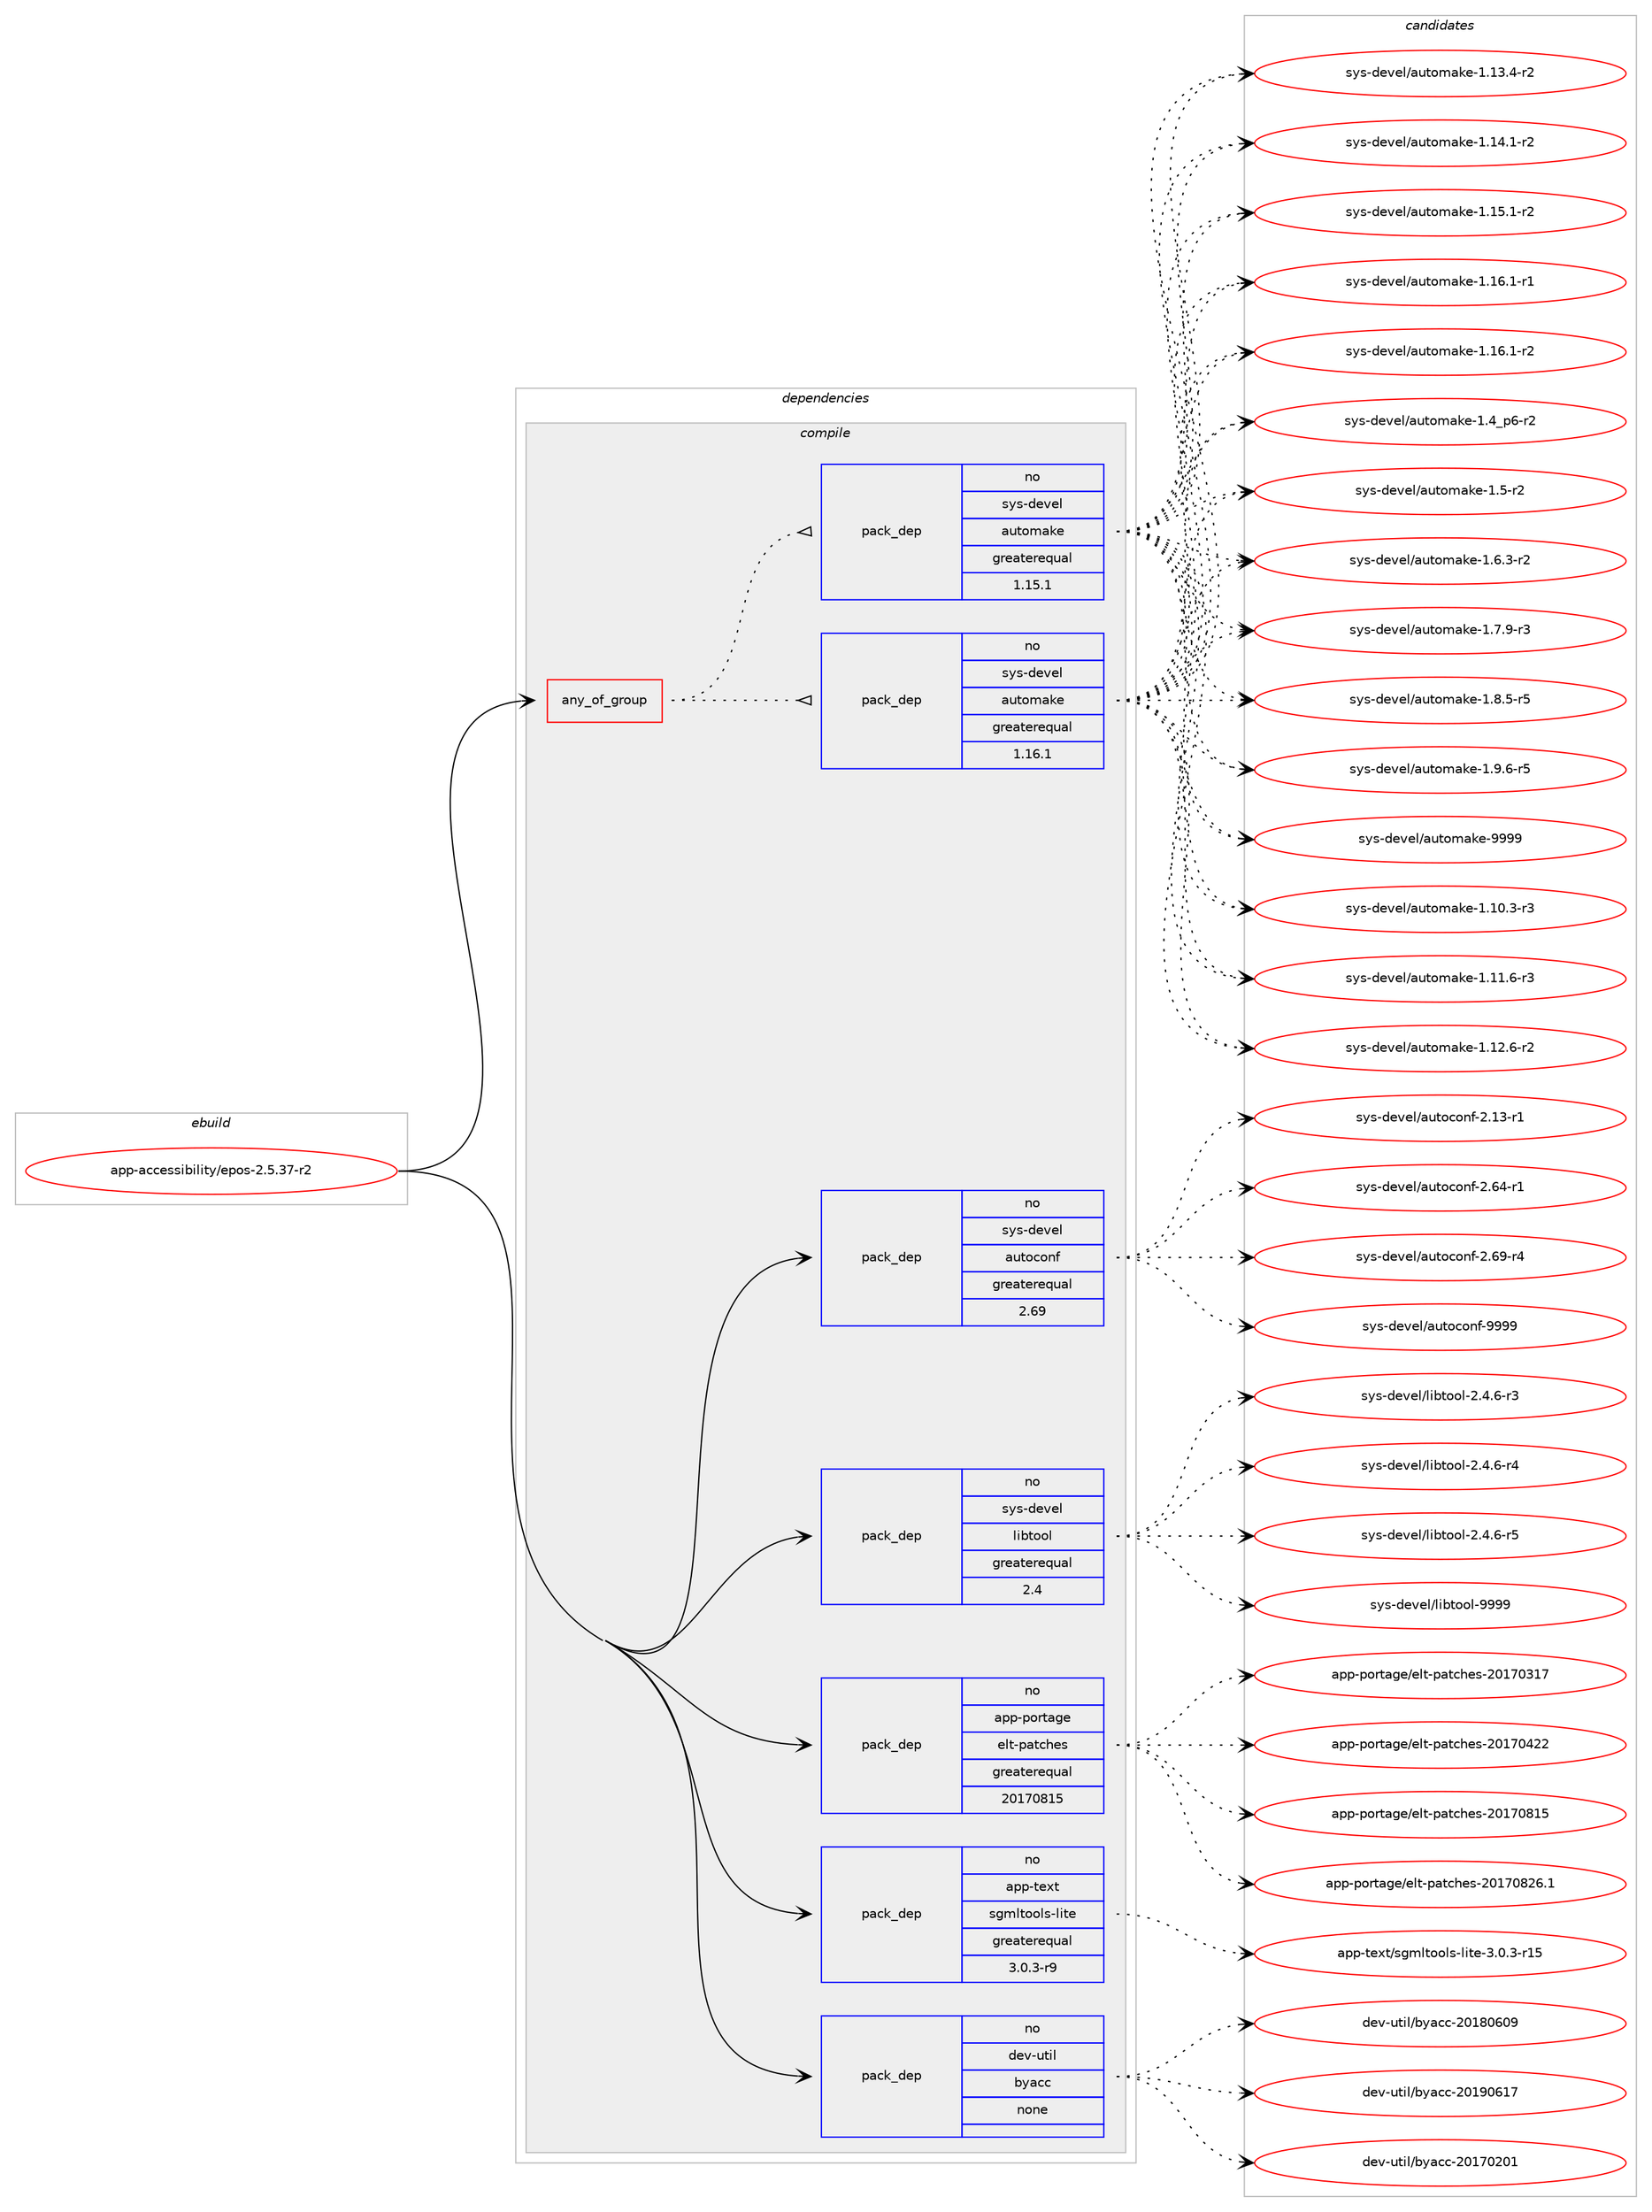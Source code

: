 digraph prolog {

# *************
# Graph options
# *************

newrank=true;
concentrate=true;
compound=true;
graph [rankdir=LR,fontname=Helvetica,fontsize=10,ranksep=1.5];#, ranksep=2.5, nodesep=0.2];
edge  [arrowhead=vee];
node  [fontname=Helvetica,fontsize=10];

# **********
# The ebuild
# **********

subgraph cluster_leftcol {
color=gray;
rank=same;
label=<<i>ebuild</i>>;
id [label="app-accessibility/epos-2.5.37-r2", color=red, width=4, href="../app-accessibility/epos-2.5.37-r2.svg"];
}

# ****************
# The dependencies
# ****************

subgraph cluster_midcol {
color=gray;
label=<<i>dependencies</i>>;
subgraph cluster_compile {
fillcolor="#eeeeee";
style=filled;
label=<<i>compile</i>>;
subgraph any8149 {
dependency464815 [label=<<TABLE BORDER="0" CELLBORDER="1" CELLSPACING="0" CELLPADDING="4"><TR><TD CELLPADDING="10">any_of_group</TD></TR></TABLE>>, shape=none, color=red];subgraph pack345779 {
dependency464816 [label=<<TABLE BORDER="0" CELLBORDER="1" CELLSPACING="0" CELLPADDING="4" WIDTH="220"><TR><TD ROWSPAN="6" CELLPADDING="30">pack_dep</TD></TR><TR><TD WIDTH="110">no</TD></TR><TR><TD>sys-devel</TD></TR><TR><TD>automake</TD></TR><TR><TD>greaterequal</TD></TR><TR><TD>1.16.1</TD></TR></TABLE>>, shape=none, color=blue];
}
dependency464815:e -> dependency464816:w [weight=20,style="dotted",arrowhead="oinv"];
subgraph pack345780 {
dependency464817 [label=<<TABLE BORDER="0" CELLBORDER="1" CELLSPACING="0" CELLPADDING="4" WIDTH="220"><TR><TD ROWSPAN="6" CELLPADDING="30">pack_dep</TD></TR><TR><TD WIDTH="110">no</TD></TR><TR><TD>sys-devel</TD></TR><TR><TD>automake</TD></TR><TR><TD>greaterequal</TD></TR><TR><TD>1.15.1</TD></TR></TABLE>>, shape=none, color=blue];
}
dependency464815:e -> dependency464817:w [weight=20,style="dotted",arrowhead="oinv"];
}
id:e -> dependency464815:w [weight=20,style="solid",arrowhead="vee"];
subgraph pack345781 {
dependency464818 [label=<<TABLE BORDER="0" CELLBORDER="1" CELLSPACING="0" CELLPADDING="4" WIDTH="220"><TR><TD ROWSPAN="6" CELLPADDING="30">pack_dep</TD></TR><TR><TD WIDTH="110">no</TD></TR><TR><TD>app-portage</TD></TR><TR><TD>elt-patches</TD></TR><TR><TD>greaterequal</TD></TR><TR><TD>20170815</TD></TR></TABLE>>, shape=none, color=blue];
}
id:e -> dependency464818:w [weight=20,style="solid",arrowhead="vee"];
subgraph pack345782 {
dependency464819 [label=<<TABLE BORDER="0" CELLBORDER="1" CELLSPACING="0" CELLPADDING="4" WIDTH="220"><TR><TD ROWSPAN="6" CELLPADDING="30">pack_dep</TD></TR><TR><TD WIDTH="110">no</TD></TR><TR><TD>app-text</TD></TR><TR><TD>sgmltools-lite</TD></TR><TR><TD>greaterequal</TD></TR><TR><TD>3.0.3-r9</TD></TR></TABLE>>, shape=none, color=blue];
}
id:e -> dependency464819:w [weight=20,style="solid",arrowhead="vee"];
subgraph pack345783 {
dependency464820 [label=<<TABLE BORDER="0" CELLBORDER="1" CELLSPACING="0" CELLPADDING="4" WIDTH="220"><TR><TD ROWSPAN="6" CELLPADDING="30">pack_dep</TD></TR><TR><TD WIDTH="110">no</TD></TR><TR><TD>dev-util</TD></TR><TR><TD>byacc</TD></TR><TR><TD>none</TD></TR><TR><TD></TD></TR></TABLE>>, shape=none, color=blue];
}
id:e -> dependency464820:w [weight=20,style="solid",arrowhead="vee"];
subgraph pack345784 {
dependency464821 [label=<<TABLE BORDER="0" CELLBORDER="1" CELLSPACING="0" CELLPADDING="4" WIDTH="220"><TR><TD ROWSPAN="6" CELLPADDING="30">pack_dep</TD></TR><TR><TD WIDTH="110">no</TD></TR><TR><TD>sys-devel</TD></TR><TR><TD>autoconf</TD></TR><TR><TD>greaterequal</TD></TR><TR><TD>2.69</TD></TR></TABLE>>, shape=none, color=blue];
}
id:e -> dependency464821:w [weight=20,style="solid",arrowhead="vee"];
subgraph pack345785 {
dependency464822 [label=<<TABLE BORDER="0" CELLBORDER="1" CELLSPACING="0" CELLPADDING="4" WIDTH="220"><TR><TD ROWSPAN="6" CELLPADDING="30">pack_dep</TD></TR><TR><TD WIDTH="110">no</TD></TR><TR><TD>sys-devel</TD></TR><TR><TD>libtool</TD></TR><TR><TD>greaterequal</TD></TR><TR><TD>2.4</TD></TR></TABLE>>, shape=none, color=blue];
}
id:e -> dependency464822:w [weight=20,style="solid",arrowhead="vee"];
}
subgraph cluster_compileandrun {
fillcolor="#eeeeee";
style=filled;
label=<<i>compile and run</i>>;
}
subgraph cluster_run {
fillcolor="#eeeeee";
style=filled;
label=<<i>run</i>>;
}
}

# **************
# The candidates
# **************

subgraph cluster_choices {
rank=same;
color=gray;
label=<<i>candidates</i>>;

subgraph choice345779 {
color=black;
nodesep=1;
choice11512111545100101118101108479711711611110997107101454946494846514511451 [label="sys-devel/automake-1.10.3-r3", color=red, width=4,href="../sys-devel/automake-1.10.3-r3.svg"];
choice11512111545100101118101108479711711611110997107101454946494946544511451 [label="sys-devel/automake-1.11.6-r3", color=red, width=4,href="../sys-devel/automake-1.11.6-r3.svg"];
choice11512111545100101118101108479711711611110997107101454946495046544511450 [label="sys-devel/automake-1.12.6-r2", color=red, width=4,href="../sys-devel/automake-1.12.6-r2.svg"];
choice11512111545100101118101108479711711611110997107101454946495146524511450 [label="sys-devel/automake-1.13.4-r2", color=red, width=4,href="../sys-devel/automake-1.13.4-r2.svg"];
choice11512111545100101118101108479711711611110997107101454946495246494511450 [label="sys-devel/automake-1.14.1-r2", color=red, width=4,href="../sys-devel/automake-1.14.1-r2.svg"];
choice11512111545100101118101108479711711611110997107101454946495346494511450 [label="sys-devel/automake-1.15.1-r2", color=red, width=4,href="../sys-devel/automake-1.15.1-r2.svg"];
choice11512111545100101118101108479711711611110997107101454946495446494511449 [label="sys-devel/automake-1.16.1-r1", color=red, width=4,href="../sys-devel/automake-1.16.1-r1.svg"];
choice11512111545100101118101108479711711611110997107101454946495446494511450 [label="sys-devel/automake-1.16.1-r2", color=red, width=4,href="../sys-devel/automake-1.16.1-r2.svg"];
choice115121115451001011181011084797117116111109971071014549465295112544511450 [label="sys-devel/automake-1.4_p6-r2", color=red, width=4,href="../sys-devel/automake-1.4_p6-r2.svg"];
choice11512111545100101118101108479711711611110997107101454946534511450 [label="sys-devel/automake-1.5-r2", color=red, width=4,href="../sys-devel/automake-1.5-r2.svg"];
choice115121115451001011181011084797117116111109971071014549465446514511450 [label="sys-devel/automake-1.6.3-r2", color=red, width=4,href="../sys-devel/automake-1.6.3-r2.svg"];
choice115121115451001011181011084797117116111109971071014549465546574511451 [label="sys-devel/automake-1.7.9-r3", color=red, width=4,href="../sys-devel/automake-1.7.9-r3.svg"];
choice115121115451001011181011084797117116111109971071014549465646534511453 [label="sys-devel/automake-1.8.5-r5", color=red, width=4,href="../sys-devel/automake-1.8.5-r5.svg"];
choice115121115451001011181011084797117116111109971071014549465746544511453 [label="sys-devel/automake-1.9.6-r5", color=red, width=4,href="../sys-devel/automake-1.9.6-r5.svg"];
choice115121115451001011181011084797117116111109971071014557575757 [label="sys-devel/automake-9999", color=red, width=4,href="../sys-devel/automake-9999.svg"];
dependency464816:e -> choice11512111545100101118101108479711711611110997107101454946494846514511451:w [style=dotted,weight="100"];
dependency464816:e -> choice11512111545100101118101108479711711611110997107101454946494946544511451:w [style=dotted,weight="100"];
dependency464816:e -> choice11512111545100101118101108479711711611110997107101454946495046544511450:w [style=dotted,weight="100"];
dependency464816:e -> choice11512111545100101118101108479711711611110997107101454946495146524511450:w [style=dotted,weight="100"];
dependency464816:e -> choice11512111545100101118101108479711711611110997107101454946495246494511450:w [style=dotted,weight="100"];
dependency464816:e -> choice11512111545100101118101108479711711611110997107101454946495346494511450:w [style=dotted,weight="100"];
dependency464816:e -> choice11512111545100101118101108479711711611110997107101454946495446494511449:w [style=dotted,weight="100"];
dependency464816:e -> choice11512111545100101118101108479711711611110997107101454946495446494511450:w [style=dotted,weight="100"];
dependency464816:e -> choice115121115451001011181011084797117116111109971071014549465295112544511450:w [style=dotted,weight="100"];
dependency464816:e -> choice11512111545100101118101108479711711611110997107101454946534511450:w [style=dotted,weight="100"];
dependency464816:e -> choice115121115451001011181011084797117116111109971071014549465446514511450:w [style=dotted,weight="100"];
dependency464816:e -> choice115121115451001011181011084797117116111109971071014549465546574511451:w [style=dotted,weight="100"];
dependency464816:e -> choice115121115451001011181011084797117116111109971071014549465646534511453:w [style=dotted,weight="100"];
dependency464816:e -> choice115121115451001011181011084797117116111109971071014549465746544511453:w [style=dotted,weight="100"];
dependency464816:e -> choice115121115451001011181011084797117116111109971071014557575757:w [style=dotted,weight="100"];
}
subgraph choice345780 {
color=black;
nodesep=1;
choice11512111545100101118101108479711711611110997107101454946494846514511451 [label="sys-devel/automake-1.10.3-r3", color=red, width=4,href="../sys-devel/automake-1.10.3-r3.svg"];
choice11512111545100101118101108479711711611110997107101454946494946544511451 [label="sys-devel/automake-1.11.6-r3", color=red, width=4,href="../sys-devel/automake-1.11.6-r3.svg"];
choice11512111545100101118101108479711711611110997107101454946495046544511450 [label="sys-devel/automake-1.12.6-r2", color=red, width=4,href="../sys-devel/automake-1.12.6-r2.svg"];
choice11512111545100101118101108479711711611110997107101454946495146524511450 [label="sys-devel/automake-1.13.4-r2", color=red, width=4,href="../sys-devel/automake-1.13.4-r2.svg"];
choice11512111545100101118101108479711711611110997107101454946495246494511450 [label="sys-devel/automake-1.14.1-r2", color=red, width=4,href="../sys-devel/automake-1.14.1-r2.svg"];
choice11512111545100101118101108479711711611110997107101454946495346494511450 [label="sys-devel/automake-1.15.1-r2", color=red, width=4,href="../sys-devel/automake-1.15.1-r2.svg"];
choice11512111545100101118101108479711711611110997107101454946495446494511449 [label="sys-devel/automake-1.16.1-r1", color=red, width=4,href="../sys-devel/automake-1.16.1-r1.svg"];
choice11512111545100101118101108479711711611110997107101454946495446494511450 [label="sys-devel/automake-1.16.1-r2", color=red, width=4,href="../sys-devel/automake-1.16.1-r2.svg"];
choice115121115451001011181011084797117116111109971071014549465295112544511450 [label="sys-devel/automake-1.4_p6-r2", color=red, width=4,href="../sys-devel/automake-1.4_p6-r2.svg"];
choice11512111545100101118101108479711711611110997107101454946534511450 [label="sys-devel/automake-1.5-r2", color=red, width=4,href="../sys-devel/automake-1.5-r2.svg"];
choice115121115451001011181011084797117116111109971071014549465446514511450 [label="sys-devel/automake-1.6.3-r2", color=red, width=4,href="../sys-devel/automake-1.6.3-r2.svg"];
choice115121115451001011181011084797117116111109971071014549465546574511451 [label="sys-devel/automake-1.7.9-r3", color=red, width=4,href="../sys-devel/automake-1.7.9-r3.svg"];
choice115121115451001011181011084797117116111109971071014549465646534511453 [label="sys-devel/automake-1.8.5-r5", color=red, width=4,href="../sys-devel/automake-1.8.5-r5.svg"];
choice115121115451001011181011084797117116111109971071014549465746544511453 [label="sys-devel/automake-1.9.6-r5", color=red, width=4,href="../sys-devel/automake-1.9.6-r5.svg"];
choice115121115451001011181011084797117116111109971071014557575757 [label="sys-devel/automake-9999", color=red, width=4,href="../sys-devel/automake-9999.svg"];
dependency464817:e -> choice11512111545100101118101108479711711611110997107101454946494846514511451:w [style=dotted,weight="100"];
dependency464817:e -> choice11512111545100101118101108479711711611110997107101454946494946544511451:w [style=dotted,weight="100"];
dependency464817:e -> choice11512111545100101118101108479711711611110997107101454946495046544511450:w [style=dotted,weight="100"];
dependency464817:e -> choice11512111545100101118101108479711711611110997107101454946495146524511450:w [style=dotted,weight="100"];
dependency464817:e -> choice11512111545100101118101108479711711611110997107101454946495246494511450:w [style=dotted,weight="100"];
dependency464817:e -> choice11512111545100101118101108479711711611110997107101454946495346494511450:w [style=dotted,weight="100"];
dependency464817:e -> choice11512111545100101118101108479711711611110997107101454946495446494511449:w [style=dotted,weight="100"];
dependency464817:e -> choice11512111545100101118101108479711711611110997107101454946495446494511450:w [style=dotted,weight="100"];
dependency464817:e -> choice115121115451001011181011084797117116111109971071014549465295112544511450:w [style=dotted,weight="100"];
dependency464817:e -> choice11512111545100101118101108479711711611110997107101454946534511450:w [style=dotted,weight="100"];
dependency464817:e -> choice115121115451001011181011084797117116111109971071014549465446514511450:w [style=dotted,weight="100"];
dependency464817:e -> choice115121115451001011181011084797117116111109971071014549465546574511451:w [style=dotted,weight="100"];
dependency464817:e -> choice115121115451001011181011084797117116111109971071014549465646534511453:w [style=dotted,weight="100"];
dependency464817:e -> choice115121115451001011181011084797117116111109971071014549465746544511453:w [style=dotted,weight="100"];
dependency464817:e -> choice115121115451001011181011084797117116111109971071014557575757:w [style=dotted,weight="100"];
}
subgraph choice345781 {
color=black;
nodesep=1;
choice97112112451121111141169710310147101108116451129711699104101115455048495548514955 [label="app-portage/elt-patches-20170317", color=red, width=4,href="../app-portage/elt-patches-20170317.svg"];
choice97112112451121111141169710310147101108116451129711699104101115455048495548525050 [label="app-portage/elt-patches-20170422", color=red, width=4,href="../app-portage/elt-patches-20170422.svg"];
choice97112112451121111141169710310147101108116451129711699104101115455048495548564953 [label="app-portage/elt-patches-20170815", color=red, width=4,href="../app-portage/elt-patches-20170815.svg"];
choice971121124511211111411697103101471011081164511297116991041011154550484955485650544649 [label="app-portage/elt-patches-20170826.1", color=red, width=4,href="../app-portage/elt-patches-20170826.1.svg"];
dependency464818:e -> choice97112112451121111141169710310147101108116451129711699104101115455048495548514955:w [style=dotted,weight="100"];
dependency464818:e -> choice97112112451121111141169710310147101108116451129711699104101115455048495548525050:w [style=dotted,weight="100"];
dependency464818:e -> choice97112112451121111141169710310147101108116451129711699104101115455048495548564953:w [style=dotted,weight="100"];
dependency464818:e -> choice971121124511211111411697103101471011081164511297116991041011154550484955485650544649:w [style=dotted,weight="100"];
}
subgraph choice345782 {
color=black;
nodesep=1;
choice97112112451161011201164711510310910811611111110811545108105116101455146484651451144953 [label="app-text/sgmltools-lite-3.0.3-r15", color=red, width=4,href="../app-text/sgmltools-lite-3.0.3-r15.svg"];
dependency464819:e -> choice97112112451161011201164711510310910811611111110811545108105116101455146484651451144953:w [style=dotted,weight="100"];
}
subgraph choice345783 {
color=black;
nodesep=1;
choice100101118451171161051084798121979999455048495548504849 [label="dev-util/byacc-20170201", color=red, width=4,href="../dev-util/byacc-20170201.svg"];
choice100101118451171161051084798121979999455048495648544857 [label="dev-util/byacc-20180609", color=red, width=4,href="../dev-util/byacc-20180609.svg"];
choice100101118451171161051084798121979999455048495748544955 [label="dev-util/byacc-20190617", color=red, width=4,href="../dev-util/byacc-20190617.svg"];
dependency464820:e -> choice100101118451171161051084798121979999455048495548504849:w [style=dotted,weight="100"];
dependency464820:e -> choice100101118451171161051084798121979999455048495648544857:w [style=dotted,weight="100"];
dependency464820:e -> choice100101118451171161051084798121979999455048495748544955:w [style=dotted,weight="100"];
}
subgraph choice345784 {
color=black;
nodesep=1;
choice1151211154510010111810110847971171161119911111010245504649514511449 [label="sys-devel/autoconf-2.13-r1", color=red, width=4,href="../sys-devel/autoconf-2.13-r1.svg"];
choice1151211154510010111810110847971171161119911111010245504654524511449 [label="sys-devel/autoconf-2.64-r1", color=red, width=4,href="../sys-devel/autoconf-2.64-r1.svg"];
choice1151211154510010111810110847971171161119911111010245504654574511452 [label="sys-devel/autoconf-2.69-r4", color=red, width=4,href="../sys-devel/autoconf-2.69-r4.svg"];
choice115121115451001011181011084797117116111991111101024557575757 [label="sys-devel/autoconf-9999", color=red, width=4,href="../sys-devel/autoconf-9999.svg"];
dependency464821:e -> choice1151211154510010111810110847971171161119911111010245504649514511449:w [style=dotted,weight="100"];
dependency464821:e -> choice1151211154510010111810110847971171161119911111010245504654524511449:w [style=dotted,weight="100"];
dependency464821:e -> choice1151211154510010111810110847971171161119911111010245504654574511452:w [style=dotted,weight="100"];
dependency464821:e -> choice115121115451001011181011084797117116111991111101024557575757:w [style=dotted,weight="100"];
}
subgraph choice345785 {
color=black;
nodesep=1;
choice1151211154510010111810110847108105981161111111084550465246544511451 [label="sys-devel/libtool-2.4.6-r3", color=red, width=4,href="../sys-devel/libtool-2.4.6-r3.svg"];
choice1151211154510010111810110847108105981161111111084550465246544511452 [label="sys-devel/libtool-2.4.6-r4", color=red, width=4,href="../sys-devel/libtool-2.4.6-r4.svg"];
choice1151211154510010111810110847108105981161111111084550465246544511453 [label="sys-devel/libtool-2.4.6-r5", color=red, width=4,href="../sys-devel/libtool-2.4.6-r5.svg"];
choice1151211154510010111810110847108105981161111111084557575757 [label="sys-devel/libtool-9999", color=red, width=4,href="../sys-devel/libtool-9999.svg"];
dependency464822:e -> choice1151211154510010111810110847108105981161111111084550465246544511451:w [style=dotted,weight="100"];
dependency464822:e -> choice1151211154510010111810110847108105981161111111084550465246544511452:w [style=dotted,weight="100"];
dependency464822:e -> choice1151211154510010111810110847108105981161111111084550465246544511453:w [style=dotted,weight="100"];
dependency464822:e -> choice1151211154510010111810110847108105981161111111084557575757:w [style=dotted,weight="100"];
}
}

}
